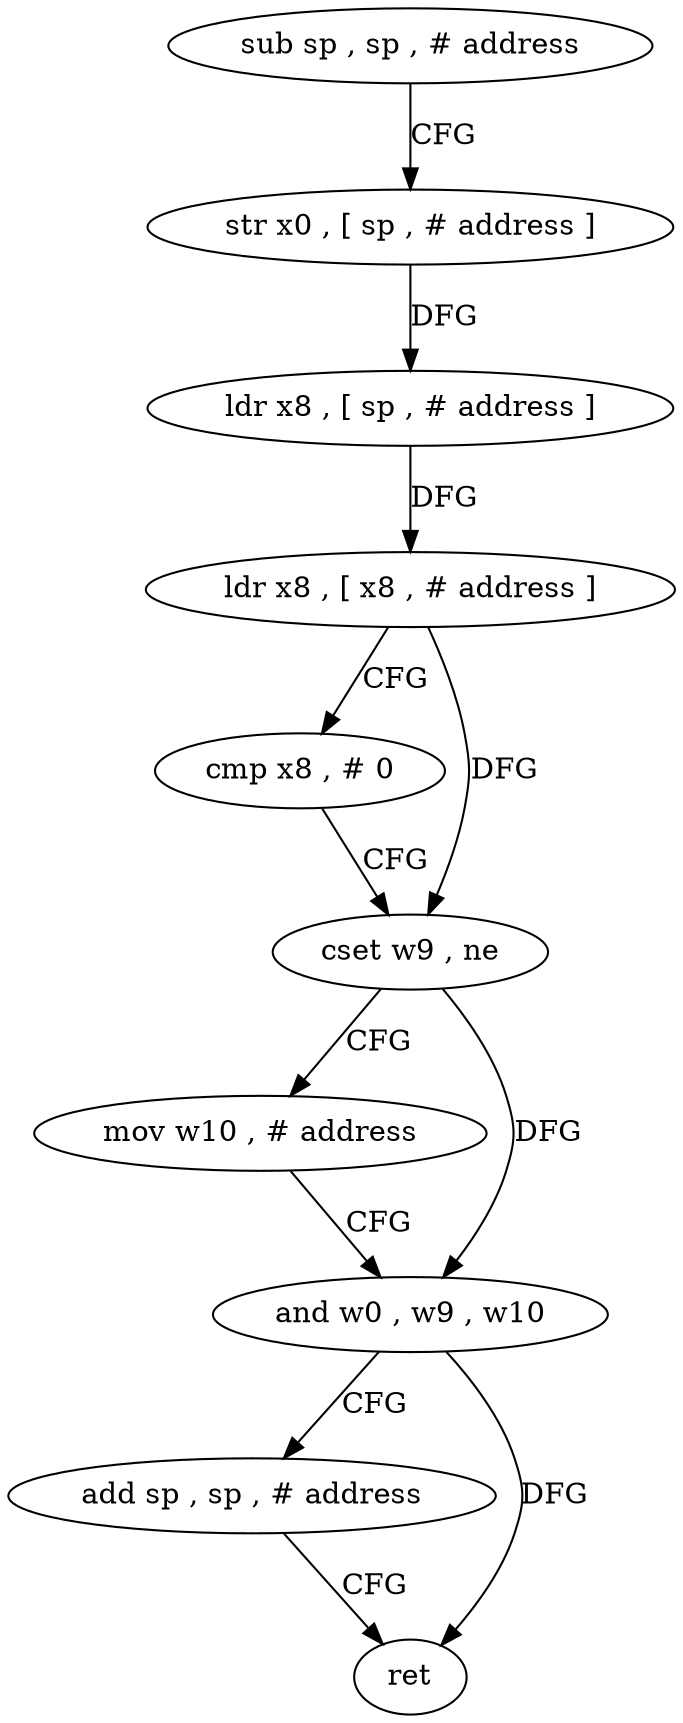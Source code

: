 digraph "func" {
"4238680" [label = "sub sp , sp , # address" ]
"4238684" [label = "str x0 , [ sp , # address ]" ]
"4238688" [label = "ldr x8 , [ sp , # address ]" ]
"4238692" [label = "ldr x8 , [ x8 , # address ]" ]
"4238696" [label = "cmp x8 , # 0" ]
"4238700" [label = "cset w9 , ne" ]
"4238704" [label = "mov w10 , # address" ]
"4238708" [label = "and w0 , w9 , w10" ]
"4238712" [label = "add sp , sp , # address" ]
"4238716" [label = "ret" ]
"4238680" -> "4238684" [ label = "CFG" ]
"4238684" -> "4238688" [ label = "DFG" ]
"4238688" -> "4238692" [ label = "DFG" ]
"4238692" -> "4238696" [ label = "CFG" ]
"4238692" -> "4238700" [ label = "DFG" ]
"4238696" -> "4238700" [ label = "CFG" ]
"4238700" -> "4238704" [ label = "CFG" ]
"4238700" -> "4238708" [ label = "DFG" ]
"4238704" -> "4238708" [ label = "CFG" ]
"4238708" -> "4238712" [ label = "CFG" ]
"4238708" -> "4238716" [ label = "DFG" ]
"4238712" -> "4238716" [ label = "CFG" ]
}
